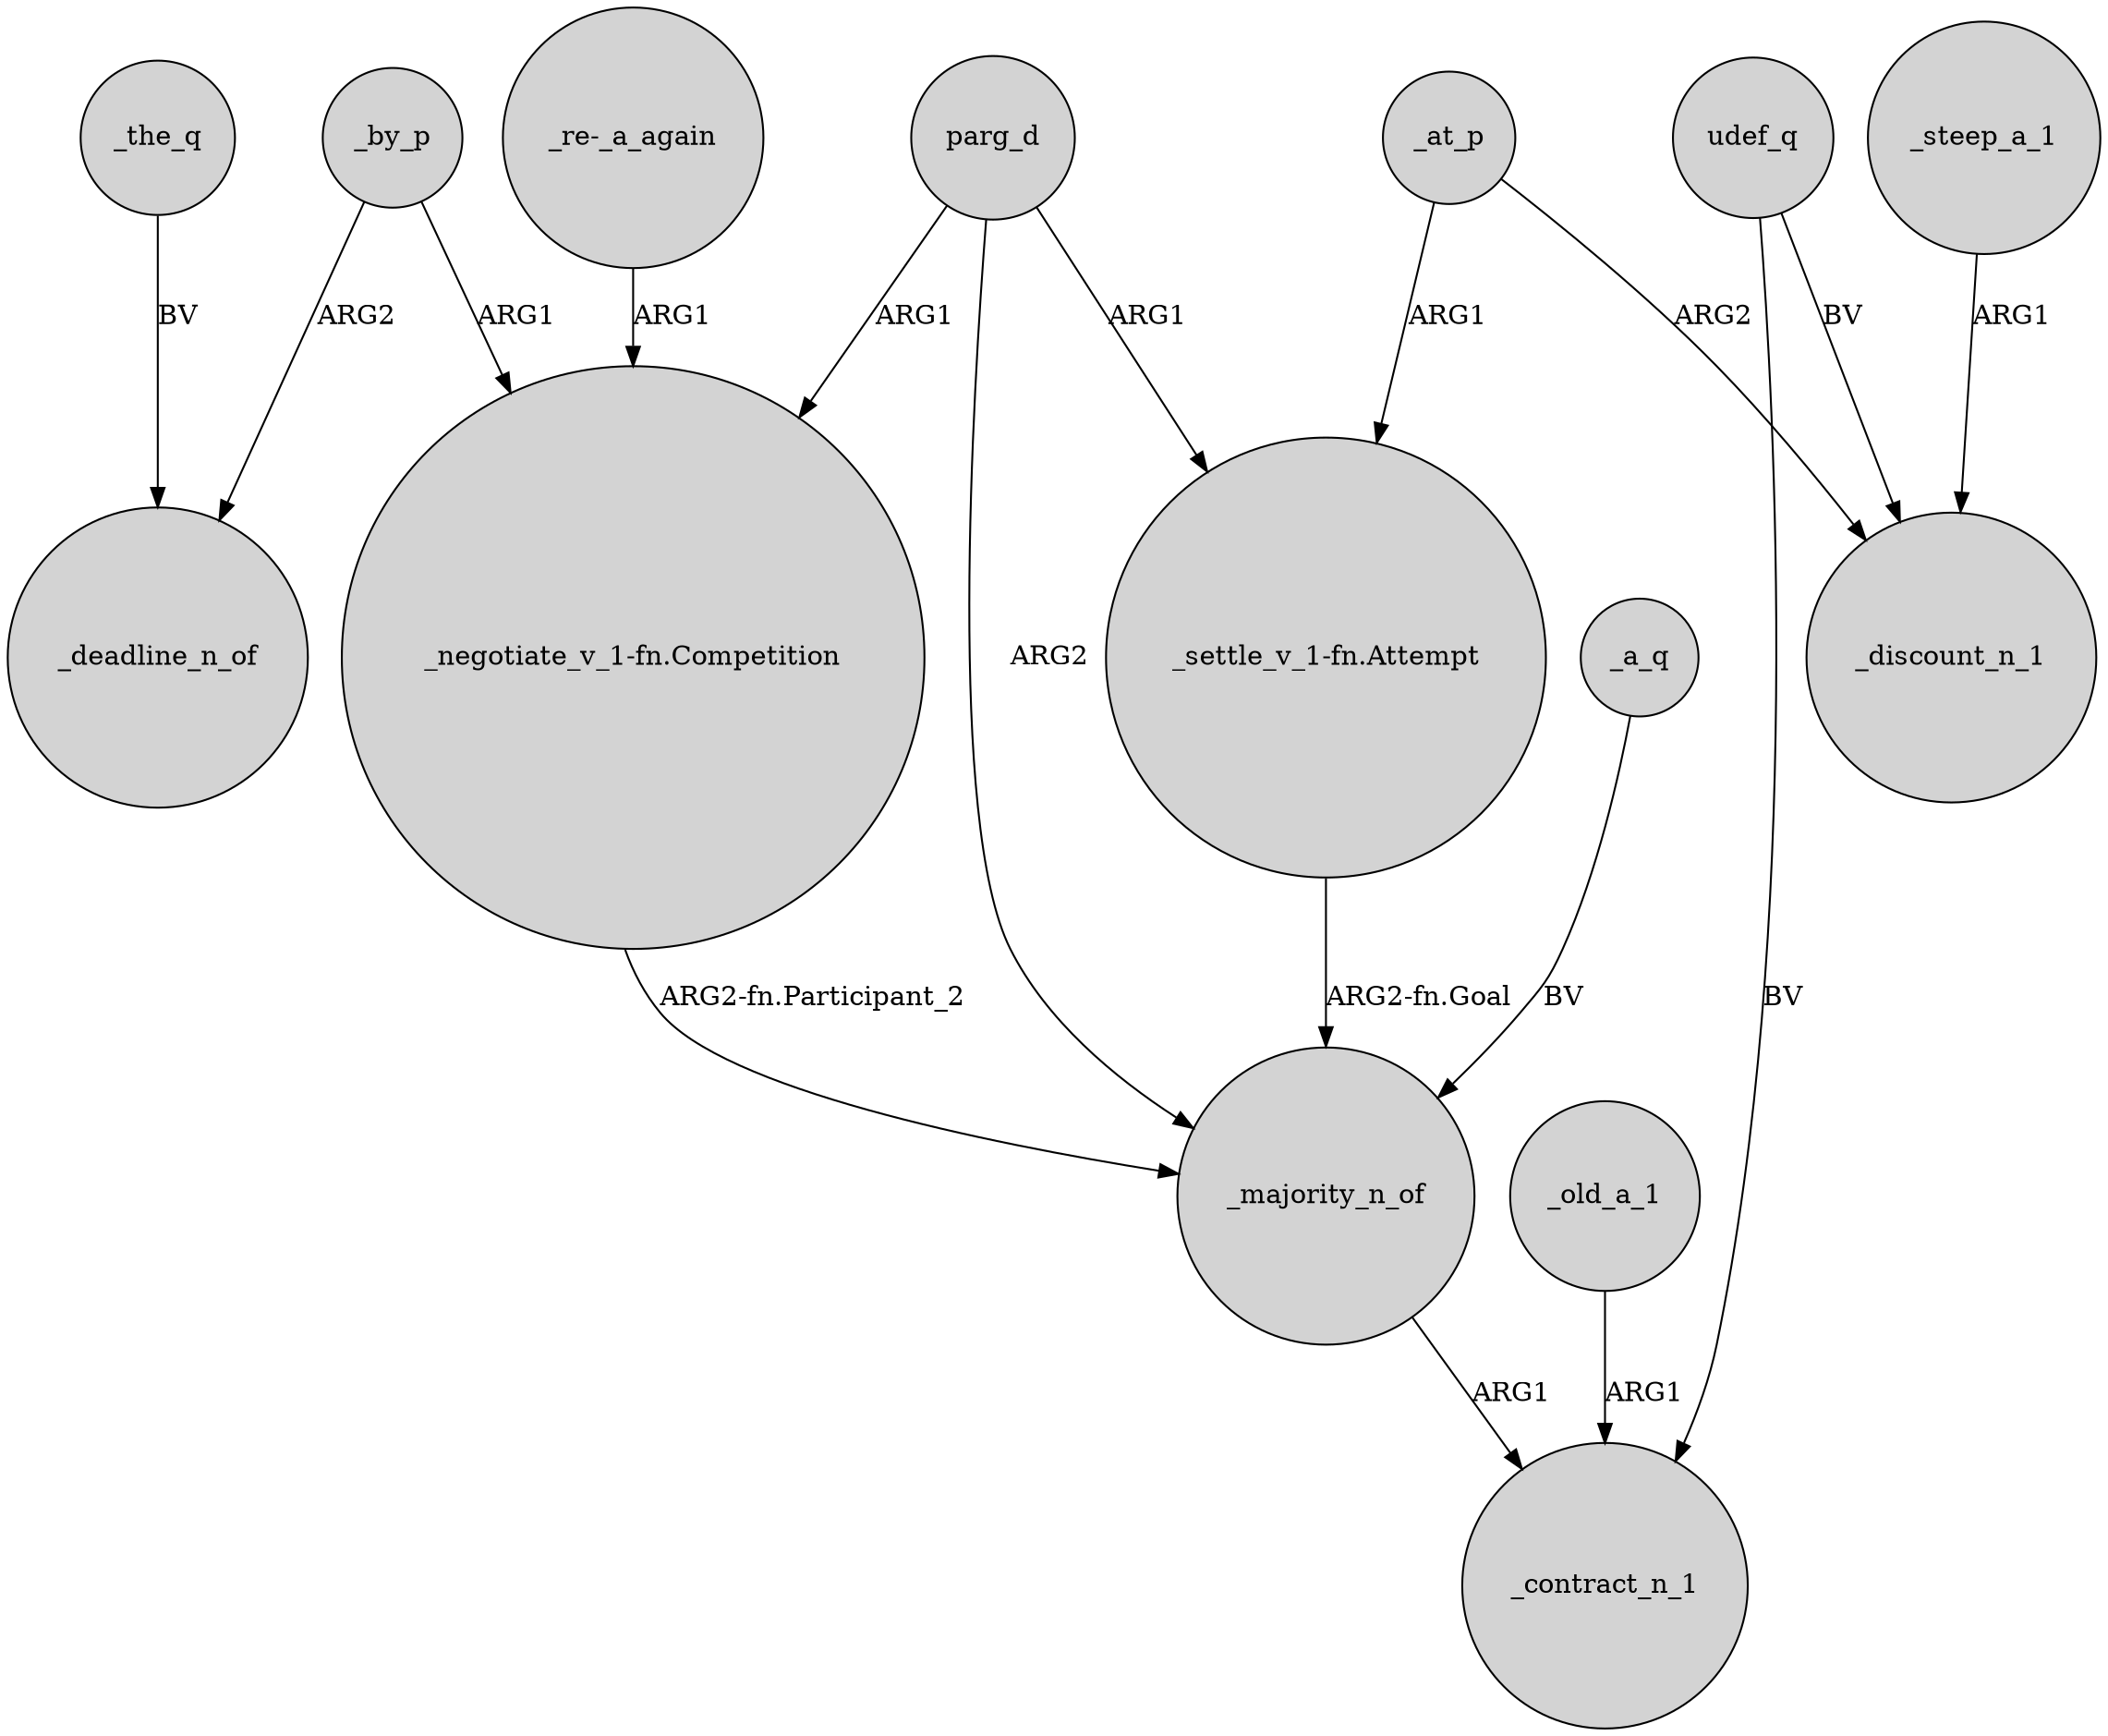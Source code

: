 digraph {
	node [shape=circle style=filled]
	_by_p -> _deadline_n_of [label=ARG2]
	_the_q -> _deadline_n_of [label=BV]
	"_settle_v_1-fn.Attempt" -> _majority_n_of [label="ARG2-fn.Goal"]
	_steep_a_1 -> _discount_n_1 [label=ARG1]
	_majority_n_of -> _contract_n_1 [label=ARG1]
	_at_p -> "_settle_v_1-fn.Attempt" [label=ARG1]
	_a_q -> _majority_n_of [label=BV]
	_old_a_1 -> _contract_n_1 [label=ARG1]
	"_negotiate_v_1-fn.Competition" -> _majority_n_of [label="ARG2-fn.Participant_2"]
	udef_q -> _discount_n_1 [label=BV]
	_at_p -> _discount_n_1 [label=ARG2]
	parg_d -> "_negotiate_v_1-fn.Competition" [label=ARG1]
	udef_q -> _contract_n_1 [label=BV]
	"_re-_a_again" -> "_negotiate_v_1-fn.Competition" [label=ARG1]
	parg_d -> _majority_n_of [label=ARG2]
	_by_p -> "_negotiate_v_1-fn.Competition" [label=ARG1]
	parg_d -> "_settle_v_1-fn.Attempt" [label=ARG1]
}
